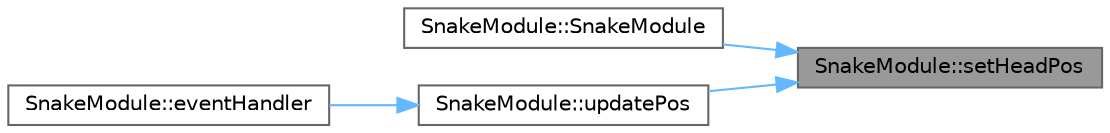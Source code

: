 digraph "SnakeModule::setHeadPos"
{
 // LATEX_PDF_SIZE
  bgcolor="transparent";
  edge [fontname=Helvetica,fontsize=10,labelfontname=Helvetica,labelfontsize=10];
  node [fontname=Helvetica,fontsize=10,shape=box,height=0.2,width=0.4];
  rankdir="RL";
  Node1 [label="SnakeModule::setHeadPos",height=0.2,width=0.4,color="gray40", fillcolor="grey60", style="filled", fontcolor="black",tooltip=" "];
  Node1 -> Node2 [dir="back",color="steelblue1",style="solid"];
  Node2 [label="SnakeModule::SnakeModule",height=0.2,width=0.4,color="grey40", fillcolor="white", style="filled",URL="$classSnakeModule.html#a3f4eb48d1a95f5acf61ac715376b8c1c",tooltip=" "];
  Node1 -> Node3 [dir="back",color="steelblue1",style="solid"];
  Node3 [label="SnakeModule::updatePos",height=0.2,width=0.4,color="grey40", fillcolor="white", style="filled",URL="$classSnakeModule.html#abd2adfcf12c5e15bcc074002b722d918",tooltip=" "];
  Node3 -> Node4 [dir="back",color="steelblue1",style="solid"];
  Node4 [label="SnakeModule::eventHandler",height=0.2,width=0.4,color="grey40", fillcolor="white", style="filled",URL="$classSnakeModule.html#a1c76029e663a2a564a07fd91b1da567d",tooltip=" "];
}
